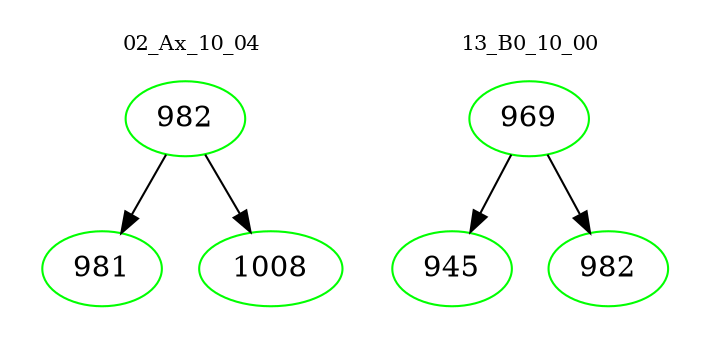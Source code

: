 digraph{
subgraph cluster_0 {
color = white
label = "02_Ax_10_04";
fontsize=10;
T0_982 [label="982", color="green"]
T0_982 -> T0_981 [color="black"]
T0_981 [label="981", color="green"]
T0_982 -> T0_1008 [color="black"]
T0_1008 [label="1008", color="green"]
}
subgraph cluster_1 {
color = white
label = "13_B0_10_00";
fontsize=10;
T1_969 [label="969", color="green"]
T1_969 -> T1_945 [color="black"]
T1_945 [label="945", color="green"]
T1_969 -> T1_982 [color="black"]
T1_982 [label="982", color="green"]
}
}
